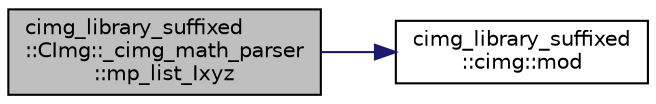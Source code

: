 digraph "cimg_library_suffixed::CImg::_cimg_math_parser::mp_list_Ixyz"
{
  edge [fontname="Helvetica",fontsize="10",labelfontname="Helvetica",labelfontsize="10"];
  node [fontname="Helvetica",fontsize="10",shape=record];
  rankdir="LR";
  Node682 [label="cimg_library_suffixed\l::CImg::_cimg_math_parser\l::mp_list_Ixyz",height=0.2,width=0.4,color="black", fillcolor="grey75", style="filled", fontcolor="black"];
  Node682 -> Node683 [color="midnightblue",fontsize="10",style="solid",fontname="Helvetica"];
  Node683 [label="cimg_library_suffixed\l::cimg::mod",height=0.2,width=0.4,color="black", fillcolor="white", style="filled",URL="$namespacecimg__library__suffixed_1_1cimg.html#afcc02428c9b7d9100e1674369d25cc40",tooltip="Return the modulo of a value. "];
}
